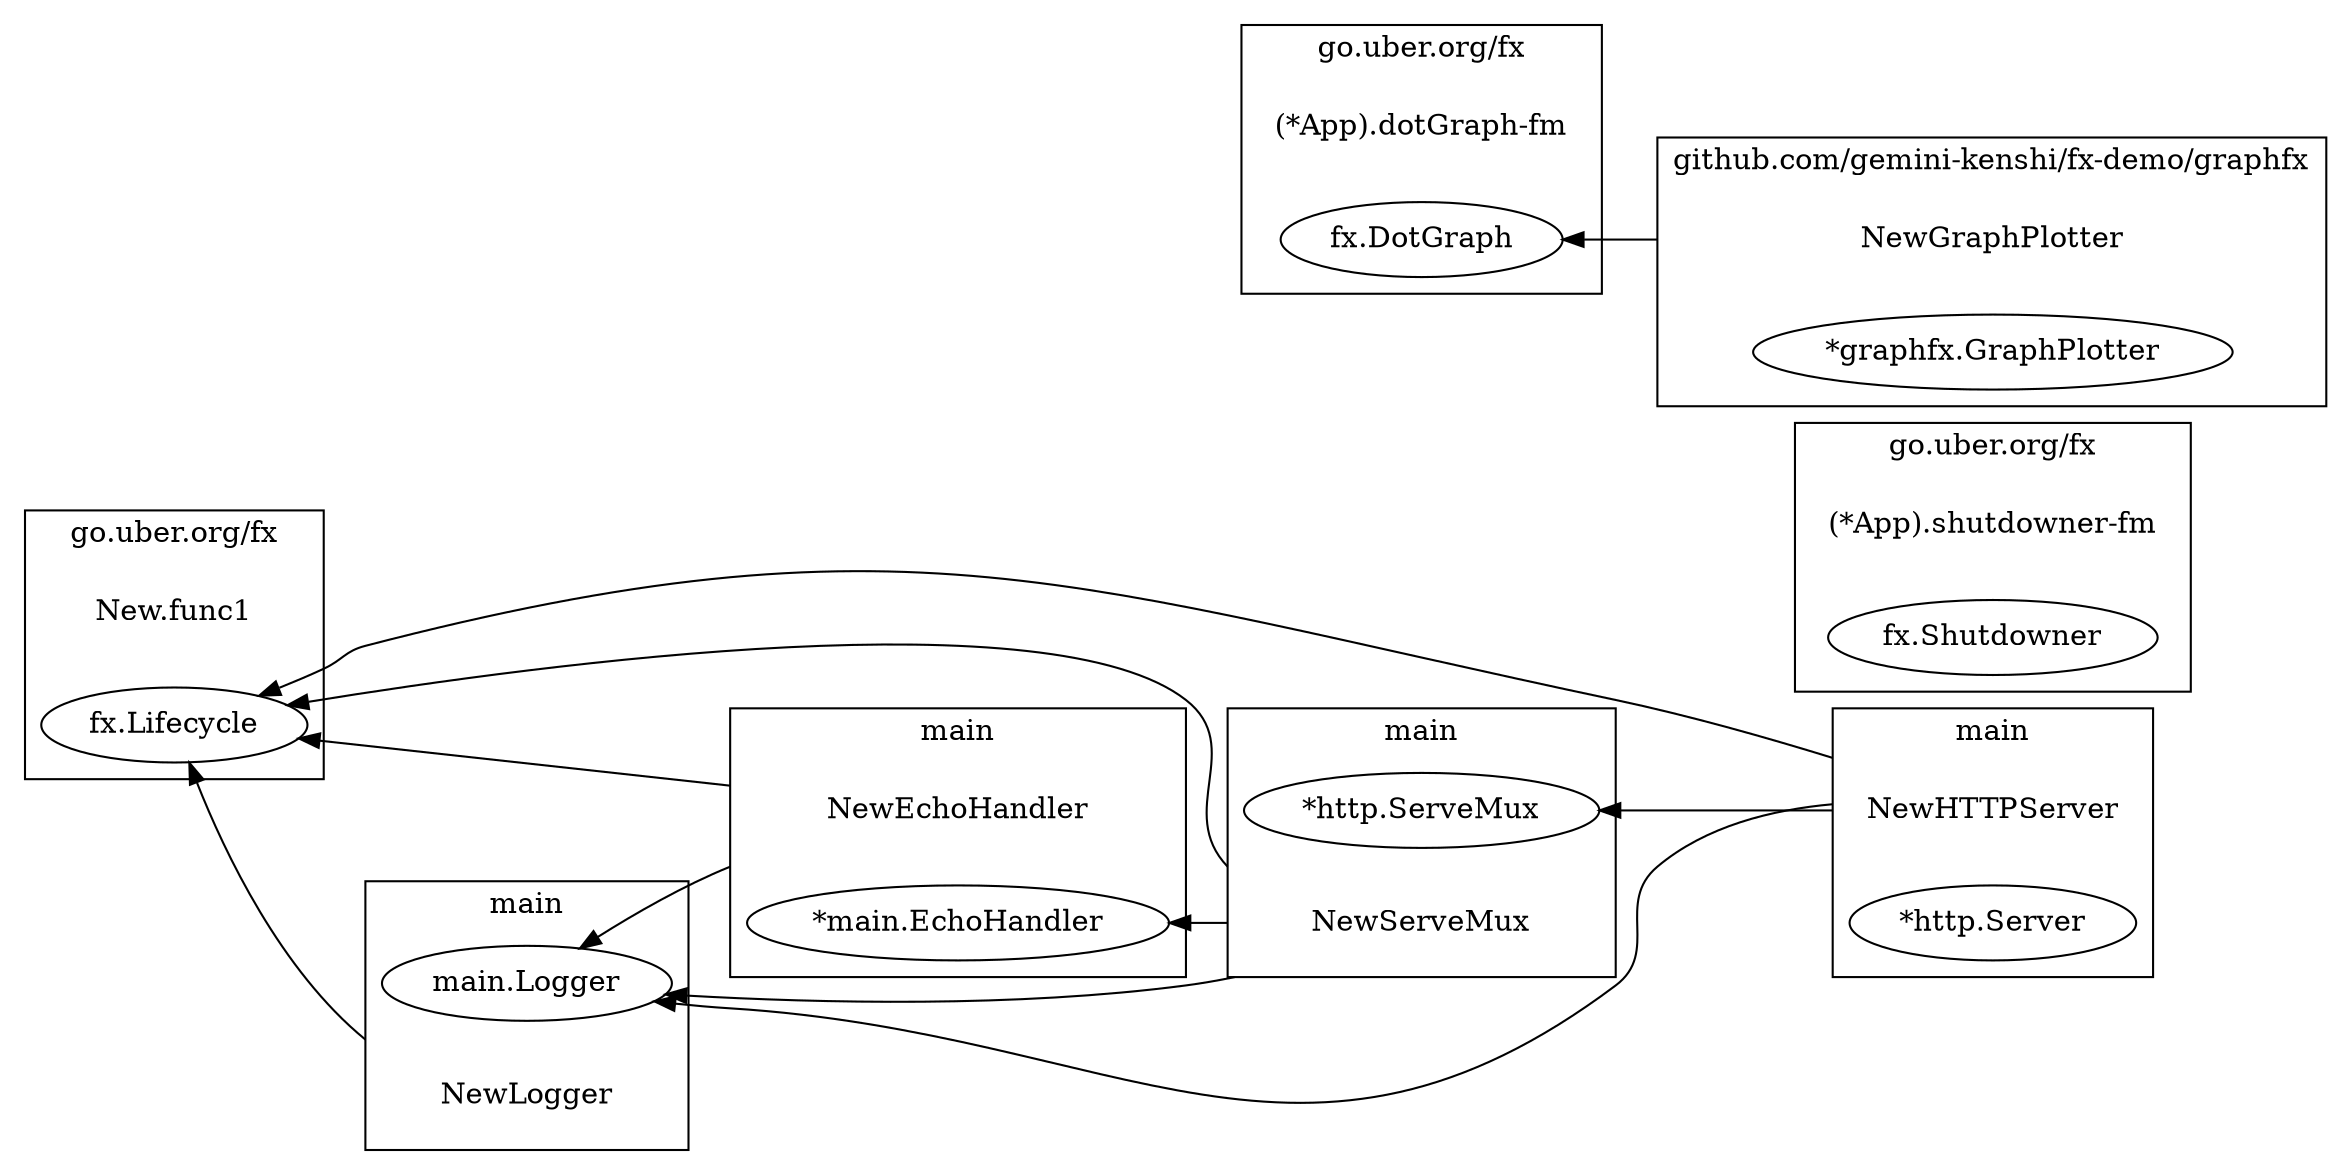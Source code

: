 digraph {
	rankdir=RL;
	graph [compound=true];
	
		subgraph cluster_0 {
			label = "go.uber.org/fx";
			constructor_0 [shape=plaintext label="New.func1"];
			
			"fx.Lifecycle" [label=<fx.Lifecycle>];
			
		}
		
		
		subgraph cluster_1 {
			label = "go.uber.org/fx";
			constructor_1 [shape=plaintext label="(*App).shutdowner-fm"];
			
			"fx.Shutdowner" [label=<fx.Shutdowner>];
			
		}
		
		
		subgraph cluster_2 {
			label = "go.uber.org/fx";
			constructor_2 [shape=plaintext label="(*App).dotGraph-fm"];
			
			"fx.DotGraph" [label=<fx.DotGraph>];
			
		}
		
		
		subgraph cluster_3 {
			label = "main";
			constructor_3 [shape=plaintext label="NewHTTPServer"];
			
			"*http.Server" [label=<*http.Server>];
			
		}
		
			constructor_3 -> "fx.Lifecycle" [ltail=cluster_3];
		
			constructor_3 -> "main.Logger" [ltail=cluster_3];
		
			constructor_3 -> "*http.ServeMux" [ltail=cluster_3];
		
		
		subgraph cluster_4 {
			label = "main";
			constructor_4 [shape=plaintext label="NewEchoHandler"];
			
			"*main.EchoHandler" [label=<*main.EchoHandler>];
			
		}
		
			constructor_4 -> "fx.Lifecycle" [ltail=cluster_4];
		
			constructor_4 -> "main.Logger" [ltail=cluster_4];
		
		
		subgraph cluster_5 {
			label = "main";
			constructor_5 [shape=plaintext label="NewServeMux"];
			
			"*http.ServeMux" [label=<*http.ServeMux>];
			
		}
		
			constructor_5 -> "fx.Lifecycle" [ltail=cluster_5];
		
			constructor_5 -> "main.Logger" [ltail=cluster_5];
		
			constructor_5 -> "*main.EchoHandler" [ltail=cluster_5];
		
		
		subgraph cluster_6 {
			label = "main";
			constructor_6 [shape=plaintext label="NewLogger"];
			
			"main.Logger" [label=<main.Logger>];
			
		}
		
			constructor_6 -> "fx.Lifecycle" [ltail=cluster_6];
		
		
		subgraph cluster_7 {
			label = "github.com/gemini-kenshi/fx-demo/graphfx";
			constructor_7 [shape=plaintext label="NewGraphPlotter"];
			
			"*graphfx.GraphPlotter" [label=<*graphfx.GraphPlotter>];
			
		}
		
			constructor_7 -> "fx.DotGraph" [ltail=cluster_7];
		
		
	
}